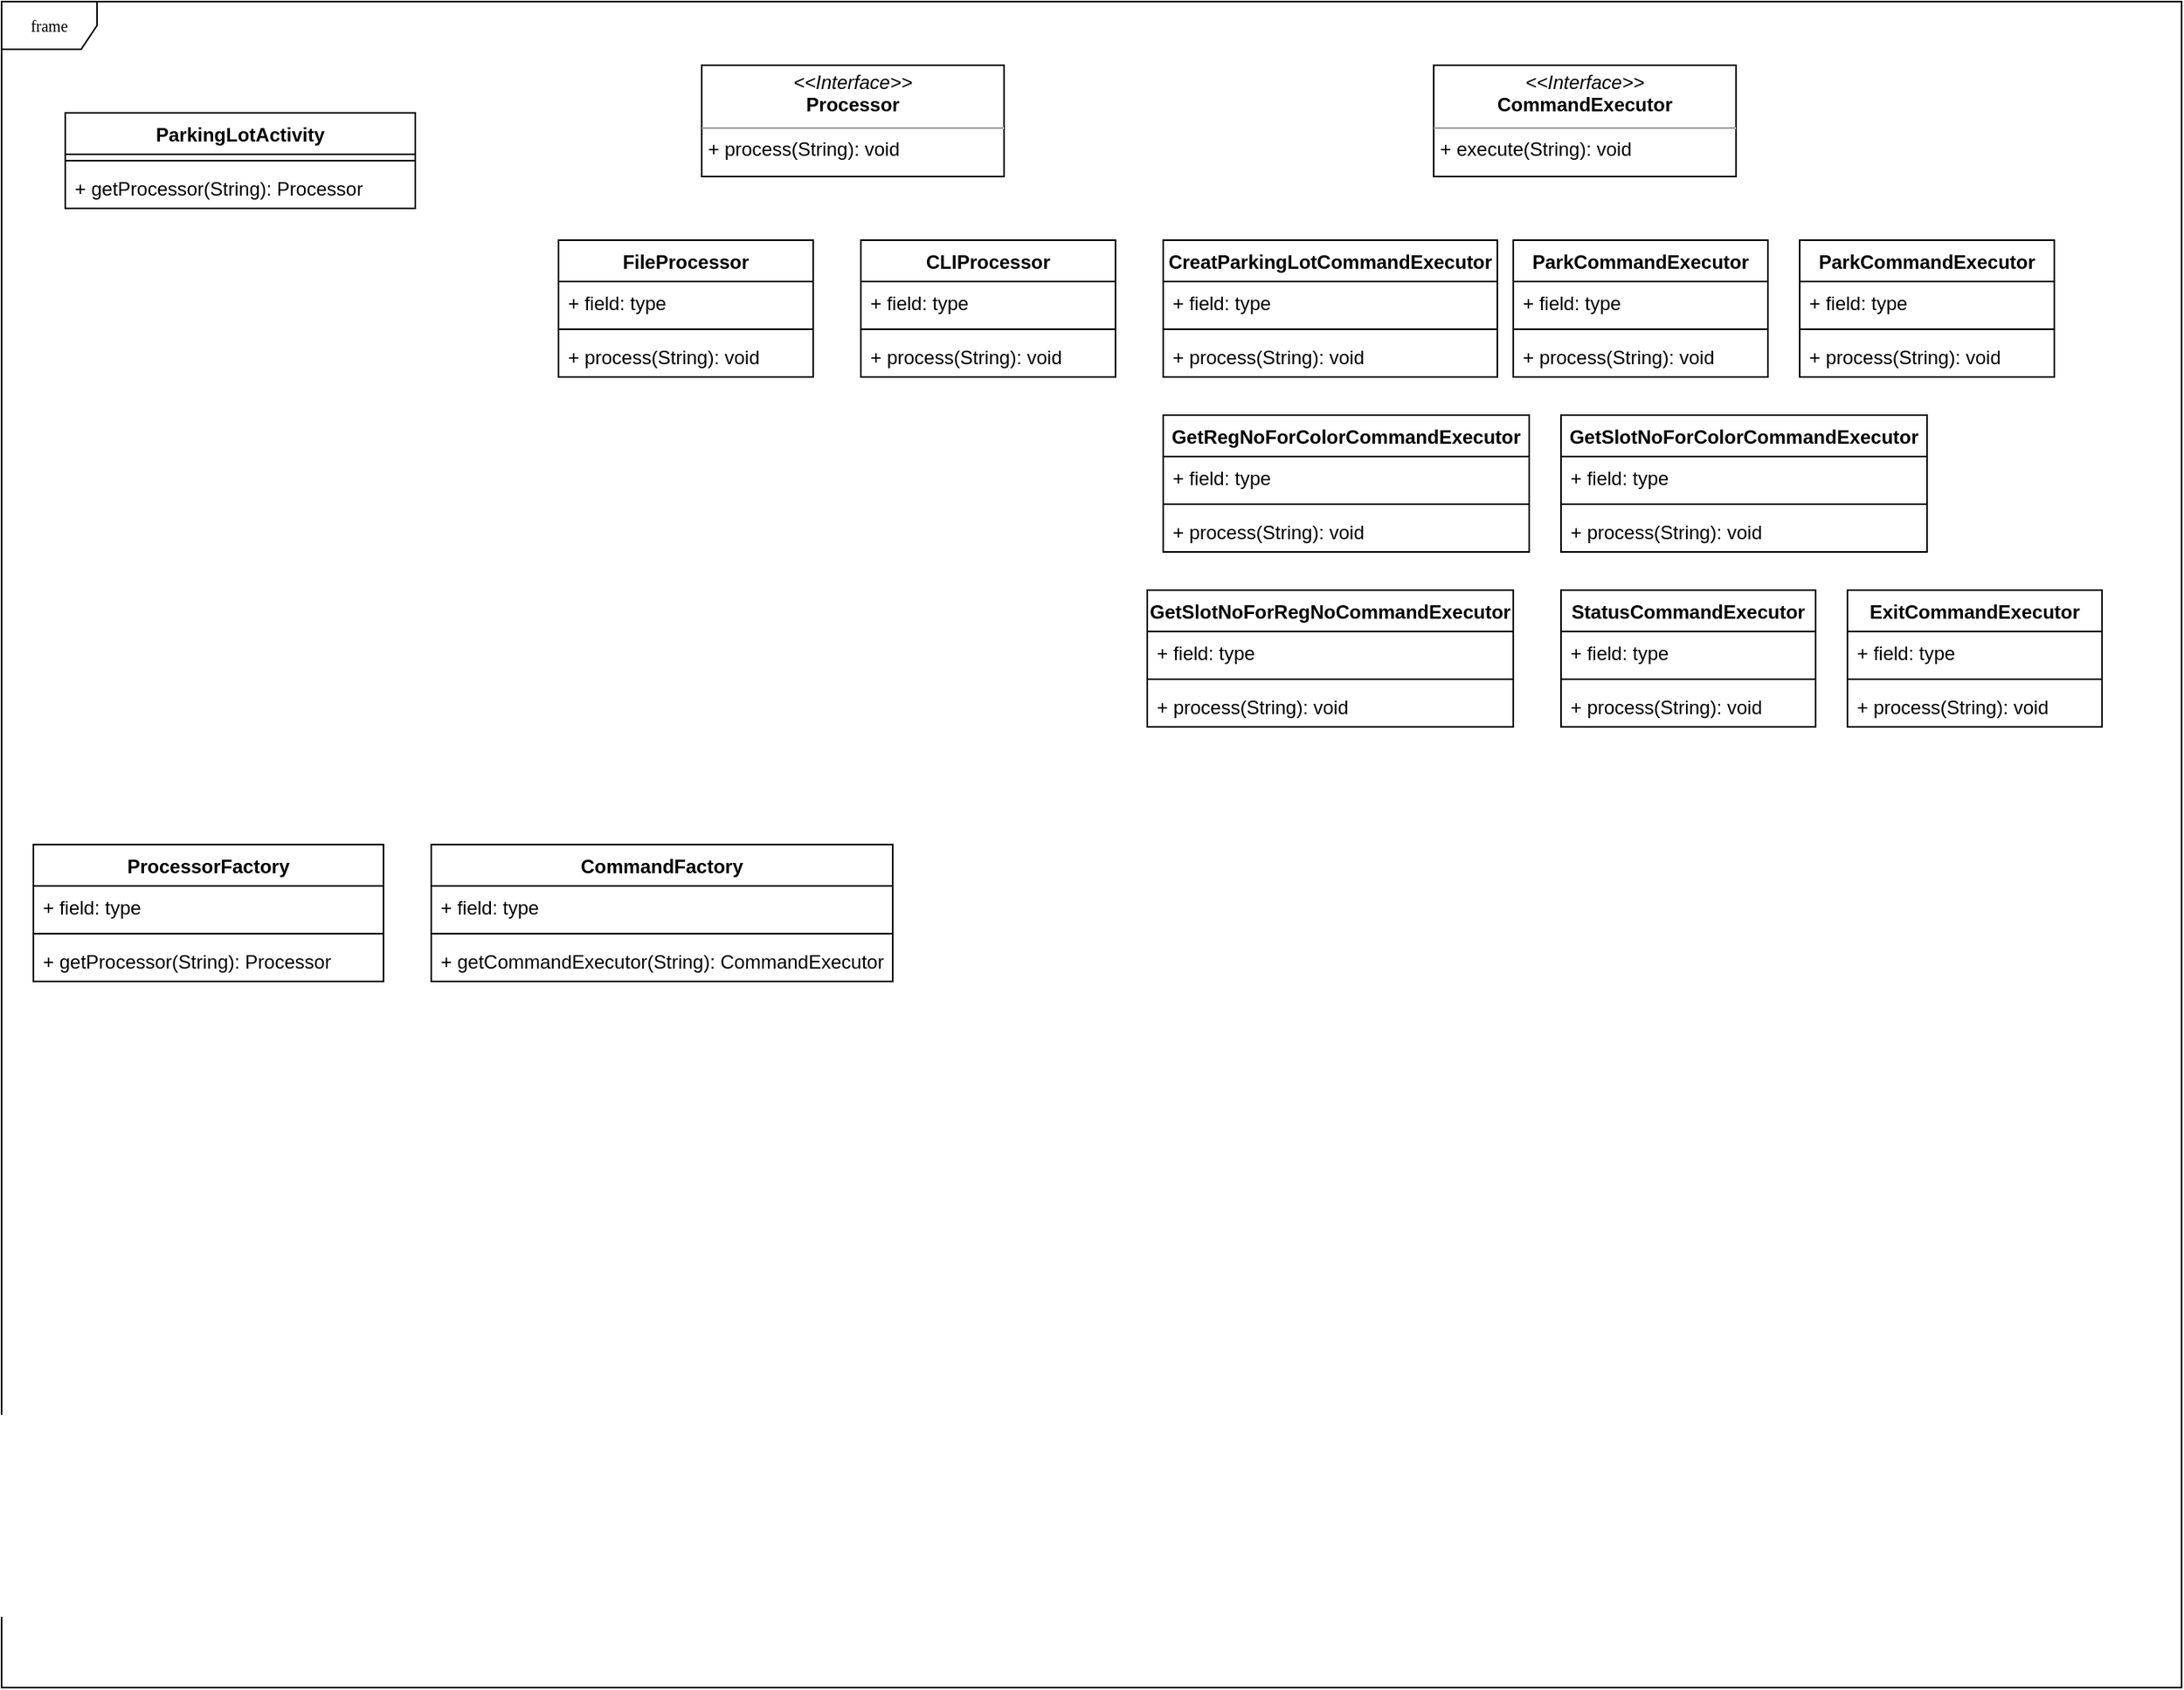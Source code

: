 <mxfile version="14.9.2" type="github">
  <diagram name="Page-1" id="c4acf3e9-155e-7222-9cf6-157b1a14988f">
    <mxGraphModel dx="1666" dy="794" grid="1" gridSize="10" guides="1" tooltips="1" connect="1" arrows="1" fold="1" page="1" pageScale="1" pageWidth="850" pageHeight="1100" background="none" math="0" shadow="0">
      <root>
        <mxCell id="0" />
        <mxCell id="1" parent="0" />
        <mxCell id="17acba5748e5396b-1" value="frame" style="shape=umlFrame;whiteSpace=wrap;html=1;rounded=0;shadow=0;comic=0;labelBackgroundColor=none;strokeWidth=1;fontFamily=Verdana;fontSize=10;align=center;" parent="1" vertex="1">
          <mxGeometry x="10" y="10" width="1370" height="1060" as="geometry" />
        </mxCell>
        <mxCell id="aAuqzf1xYi-Nk-OUqs1t-1" value="ParkingLotActivity" style="swimlane;fontStyle=1;align=center;verticalAlign=top;childLayout=stackLayout;horizontal=1;startSize=26;horizontalStack=0;resizeParent=1;resizeParentMax=0;resizeLast=0;collapsible=1;marginBottom=0;" vertex="1" parent="1">
          <mxGeometry x="50" y="80" width="220" height="60" as="geometry" />
        </mxCell>
        <mxCell id="aAuqzf1xYi-Nk-OUqs1t-3" value="" style="line;strokeWidth=1;fillColor=none;align=left;verticalAlign=middle;spacingTop=-1;spacingLeft=3;spacingRight=3;rotatable=0;labelPosition=right;points=[];portConstraint=eastwest;" vertex="1" parent="aAuqzf1xYi-Nk-OUqs1t-1">
          <mxGeometry y="26" width="220" height="8" as="geometry" />
        </mxCell>
        <mxCell id="aAuqzf1xYi-Nk-OUqs1t-4" value="+ getProcessor(String): Processor" style="text;strokeColor=none;fillColor=none;align=left;verticalAlign=top;spacingLeft=4;spacingRight=4;overflow=hidden;rotatable=0;points=[[0,0.5],[1,0.5]];portConstraint=eastwest;" vertex="1" parent="aAuqzf1xYi-Nk-OUqs1t-1">
          <mxGeometry y="34" width="220" height="26" as="geometry" />
        </mxCell>
        <mxCell id="aAuqzf1xYi-Nk-OUqs1t-14" value="&lt;p style=&quot;margin: 0px ; margin-top: 4px ; text-align: center&quot;&gt;&lt;i&gt;&amp;lt;&amp;lt;Interface&amp;gt;&amp;gt;&lt;/i&gt;&lt;br&gt;&lt;b&gt;Processor&lt;/b&gt;&lt;/p&gt;&lt;hr size=&quot;1&quot;&gt;&lt;p style=&quot;margin: 0px ; margin-left: 4px&quot;&gt;+ process(String): void&lt;br&gt;&lt;/p&gt;" style="verticalAlign=top;align=left;overflow=fill;fontSize=12;fontFamily=Helvetica;html=1;" vertex="1" parent="1">
          <mxGeometry x="450" y="50" width="190" height="70" as="geometry" />
        </mxCell>
        <mxCell id="aAuqzf1xYi-Nk-OUqs1t-15" value="FileProcessor" style="swimlane;fontStyle=1;align=center;verticalAlign=top;childLayout=stackLayout;horizontal=1;startSize=26;horizontalStack=0;resizeParent=1;resizeParentMax=0;resizeLast=0;collapsible=1;marginBottom=0;" vertex="1" parent="1">
          <mxGeometry x="360" y="160" width="160" height="86" as="geometry" />
        </mxCell>
        <mxCell id="aAuqzf1xYi-Nk-OUqs1t-16" value="+ field: type" style="text;strokeColor=none;fillColor=none;align=left;verticalAlign=top;spacingLeft=4;spacingRight=4;overflow=hidden;rotatable=0;points=[[0,0.5],[1,0.5]];portConstraint=eastwest;" vertex="1" parent="aAuqzf1xYi-Nk-OUqs1t-15">
          <mxGeometry y="26" width="160" height="26" as="geometry" />
        </mxCell>
        <mxCell id="aAuqzf1xYi-Nk-OUqs1t-17" value="" style="line;strokeWidth=1;fillColor=none;align=left;verticalAlign=middle;spacingTop=-1;spacingLeft=3;spacingRight=3;rotatable=0;labelPosition=right;points=[];portConstraint=eastwest;" vertex="1" parent="aAuqzf1xYi-Nk-OUqs1t-15">
          <mxGeometry y="52" width="160" height="8" as="geometry" />
        </mxCell>
        <mxCell id="aAuqzf1xYi-Nk-OUqs1t-18" value="+ process(String): void" style="text;strokeColor=none;fillColor=none;align=left;verticalAlign=top;spacingLeft=4;spacingRight=4;overflow=hidden;rotatable=0;points=[[0,0.5],[1,0.5]];portConstraint=eastwest;" vertex="1" parent="aAuqzf1xYi-Nk-OUqs1t-15">
          <mxGeometry y="60" width="160" height="26" as="geometry" />
        </mxCell>
        <mxCell id="aAuqzf1xYi-Nk-OUqs1t-19" value="ProcessorFactory" style="swimlane;fontStyle=1;align=center;verticalAlign=top;childLayout=stackLayout;horizontal=1;startSize=26;horizontalStack=0;resizeParent=1;resizeParentMax=0;resizeLast=0;collapsible=1;marginBottom=0;" vertex="1" parent="1">
          <mxGeometry x="30" y="540" width="220" height="86" as="geometry" />
        </mxCell>
        <mxCell id="aAuqzf1xYi-Nk-OUqs1t-20" value="+ field: type" style="text;strokeColor=none;fillColor=none;align=left;verticalAlign=top;spacingLeft=4;spacingRight=4;overflow=hidden;rotatable=0;points=[[0,0.5],[1,0.5]];portConstraint=eastwest;" vertex="1" parent="aAuqzf1xYi-Nk-OUqs1t-19">
          <mxGeometry y="26" width="220" height="26" as="geometry" />
        </mxCell>
        <mxCell id="aAuqzf1xYi-Nk-OUqs1t-21" value="" style="line;strokeWidth=1;fillColor=none;align=left;verticalAlign=middle;spacingTop=-1;spacingLeft=3;spacingRight=3;rotatable=0;labelPosition=right;points=[];portConstraint=eastwest;" vertex="1" parent="aAuqzf1xYi-Nk-OUqs1t-19">
          <mxGeometry y="52" width="220" height="8" as="geometry" />
        </mxCell>
        <mxCell id="aAuqzf1xYi-Nk-OUqs1t-22" value="+ getProcessor(String): Processor" style="text;strokeColor=none;fillColor=none;align=left;verticalAlign=top;spacingLeft=4;spacingRight=4;overflow=hidden;rotatable=0;points=[[0,0.5],[1,0.5]];portConstraint=eastwest;" vertex="1" parent="aAuqzf1xYi-Nk-OUqs1t-19">
          <mxGeometry y="60" width="220" height="26" as="geometry" />
        </mxCell>
        <mxCell id="aAuqzf1xYi-Nk-OUqs1t-23" value="CommandFactory" style="swimlane;fontStyle=1;align=center;verticalAlign=top;childLayout=stackLayout;horizontal=1;startSize=26;horizontalStack=0;resizeParent=1;resizeParentMax=0;resizeLast=0;collapsible=1;marginBottom=0;" vertex="1" parent="1">
          <mxGeometry x="280" y="540" width="290" height="86" as="geometry" />
        </mxCell>
        <mxCell id="aAuqzf1xYi-Nk-OUqs1t-24" value="+ field: type" style="text;strokeColor=none;fillColor=none;align=left;verticalAlign=top;spacingLeft=4;spacingRight=4;overflow=hidden;rotatable=0;points=[[0,0.5],[1,0.5]];portConstraint=eastwest;" vertex="1" parent="aAuqzf1xYi-Nk-OUqs1t-23">
          <mxGeometry y="26" width="290" height="26" as="geometry" />
        </mxCell>
        <mxCell id="aAuqzf1xYi-Nk-OUqs1t-25" value="" style="line;strokeWidth=1;fillColor=none;align=left;verticalAlign=middle;spacingTop=-1;spacingLeft=3;spacingRight=3;rotatable=0;labelPosition=right;points=[];portConstraint=eastwest;" vertex="1" parent="aAuqzf1xYi-Nk-OUqs1t-23">
          <mxGeometry y="52" width="290" height="8" as="geometry" />
        </mxCell>
        <mxCell id="aAuqzf1xYi-Nk-OUqs1t-26" value="+ getCommandExecutor(String): CommandExecutor" style="text;strokeColor=none;fillColor=none;align=left;verticalAlign=top;spacingLeft=4;spacingRight=4;overflow=hidden;rotatable=0;points=[[0,0.5],[1,0.5]];portConstraint=eastwest;" vertex="1" parent="aAuqzf1xYi-Nk-OUqs1t-23">
          <mxGeometry y="60" width="290" height="26" as="geometry" />
        </mxCell>
        <mxCell id="aAuqzf1xYi-Nk-OUqs1t-27" value="CLIProcessor" style="swimlane;fontStyle=1;align=center;verticalAlign=top;childLayout=stackLayout;horizontal=1;startSize=26;horizontalStack=0;resizeParent=1;resizeParentMax=0;resizeLast=0;collapsible=1;marginBottom=0;" vertex="1" parent="1">
          <mxGeometry x="550" y="160" width="160" height="86" as="geometry" />
        </mxCell>
        <mxCell id="aAuqzf1xYi-Nk-OUqs1t-28" value="+ field: type" style="text;strokeColor=none;fillColor=none;align=left;verticalAlign=top;spacingLeft=4;spacingRight=4;overflow=hidden;rotatable=0;points=[[0,0.5],[1,0.5]];portConstraint=eastwest;" vertex="1" parent="aAuqzf1xYi-Nk-OUqs1t-27">
          <mxGeometry y="26" width="160" height="26" as="geometry" />
        </mxCell>
        <mxCell id="aAuqzf1xYi-Nk-OUqs1t-29" value="" style="line;strokeWidth=1;fillColor=none;align=left;verticalAlign=middle;spacingTop=-1;spacingLeft=3;spacingRight=3;rotatable=0;labelPosition=right;points=[];portConstraint=eastwest;" vertex="1" parent="aAuqzf1xYi-Nk-OUqs1t-27">
          <mxGeometry y="52" width="160" height="8" as="geometry" />
        </mxCell>
        <mxCell id="aAuqzf1xYi-Nk-OUqs1t-30" value="+ process(String): void" style="text;strokeColor=none;fillColor=none;align=left;verticalAlign=top;spacingLeft=4;spacingRight=4;overflow=hidden;rotatable=0;points=[[0,0.5],[1,0.5]];portConstraint=eastwest;" vertex="1" parent="aAuqzf1xYi-Nk-OUqs1t-27">
          <mxGeometry y="60" width="160" height="26" as="geometry" />
        </mxCell>
        <mxCell id="aAuqzf1xYi-Nk-OUqs1t-31" value="&lt;p style=&quot;margin: 0px ; margin-top: 4px ; text-align: center&quot;&gt;&lt;i&gt;&amp;lt;&amp;lt;Interface&amp;gt;&amp;gt;&lt;/i&gt;&lt;br&gt;&lt;b&gt;CommandExecutor&lt;/b&gt;&lt;/p&gt;&lt;hr size=&quot;1&quot;&gt;&lt;p style=&quot;margin: 0px ; margin-left: 4px&quot;&gt;+ execute(String): void&lt;br&gt;&lt;/p&gt;" style="verticalAlign=top;align=left;overflow=fill;fontSize=12;fontFamily=Helvetica;html=1;" vertex="1" parent="1">
          <mxGeometry x="910" y="50" width="190" height="70" as="geometry" />
        </mxCell>
        <mxCell id="aAuqzf1xYi-Nk-OUqs1t-32" value="CreatParkingLotCommandExecutor" style="swimlane;fontStyle=1;align=center;verticalAlign=top;childLayout=stackLayout;horizontal=1;startSize=26;horizontalStack=0;resizeParent=1;resizeParentMax=0;resizeLast=0;collapsible=1;marginBottom=0;" vertex="1" parent="1">
          <mxGeometry x="740" y="160" width="210" height="86" as="geometry" />
        </mxCell>
        <mxCell id="aAuqzf1xYi-Nk-OUqs1t-33" value="+ field: type" style="text;strokeColor=none;fillColor=none;align=left;verticalAlign=top;spacingLeft=4;spacingRight=4;overflow=hidden;rotatable=0;points=[[0,0.5],[1,0.5]];portConstraint=eastwest;" vertex="1" parent="aAuqzf1xYi-Nk-OUqs1t-32">
          <mxGeometry y="26" width="210" height="26" as="geometry" />
        </mxCell>
        <mxCell id="aAuqzf1xYi-Nk-OUqs1t-34" value="" style="line;strokeWidth=1;fillColor=none;align=left;verticalAlign=middle;spacingTop=-1;spacingLeft=3;spacingRight=3;rotatable=0;labelPosition=right;points=[];portConstraint=eastwest;" vertex="1" parent="aAuqzf1xYi-Nk-OUqs1t-32">
          <mxGeometry y="52" width="210" height="8" as="geometry" />
        </mxCell>
        <mxCell id="aAuqzf1xYi-Nk-OUqs1t-35" value="+ process(String): void" style="text;strokeColor=none;fillColor=none;align=left;verticalAlign=top;spacingLeft=4;spacingRight=4;overflow=hidden;rotatable=0;points=[[0,0.5],[1,0.5]];portConstraint=eastwest;" vertex="1" parent="aAuqzf1xYi-Nk-OUqs1t-32">
          <mxGeometry y="60" width="210" height="26" as="geometry" />
        </mxCell>
        <mxCell id="aAuqzf1xYi-Nk-OUqs1t-36" value="ParkCommandExecutor&#xa;" style="swimlane;fontStyle=1;align=center;verticalAlign=top;childLayout=stackLayout;horizontal=1;startSize=26;horizontalStack=0;resizeParent=1;resizeParentMax=0;resizeLast=0;collapsible=1;marginBottom=0;" vertex="1" parent="1">
          <mxGeometry x="960" y="160" width="160" height="86" as="geometry" />
        </mxCell>
        <mxCell id="aAuqzf1xYi-Nk-OUqs1t-37" value="+ field: type" style="text;strokeColor=none;fillColor=none;align=left;verticalAlign=top;spacingLeft=4;spacingRight=4;overflow=hidden;rotatable=0;points=[[0,0.5],[1,0.5]];portConstraint=eastwest;" vertex="1" parent="aAuqzf1xYi-Nk-OUqs1t-36">
          <mxGeometry y="26" width="160" height="26" as="geometry" />
        </mxCell>
        <mxCell id="aAuqzf1xYi-Nk-OUqs1t-38" value="" style="line;strokeWidth=1;fillColor=none;align=left;verticalAlign=middle;spacingTop=-1;spacingLeft=3;spacingRight=3;rotatable=0;labelPosition=right;points=[];portConstraint=eastwest;" vertex="1" parent="aAuqzf1xYi-Nk-OUqs1t-36">
          <mxGeometry y="52" width="160" height="8" as="geometry" />
        </mxCell>
        <mxCell id="aAuqzf1xYi-Nk-OUqs1t-39" value="+ process(String): void" style="text;strokeColor=none;fillColor=none;align=left;verticalAlign=top;spacingLeft=4;spacingRight=4;overflow=hidden;rotatable=0;points=[[0,0.5],[1,0.5]];portConstraint=eastwest;" vertex="1" parent="aAuqzf1xYi-Nk-OUqs1t-36">
          <mxGeometry y="60" width="160" height="26" as="geometry" />
        </mxCell>
        <mxCell id="aAuqzf1xYi-Nk-OUqs1t-40" value="ParkCommandExecutor&#xa;" style="swimlane;fontStyle=1;align=center;verticalAlign=top;childLayout=stackLayout;horizontal=1;startSize=26;horizontalStack=0;resizeParent=1;resizeParentMax=0;resizeLast=0;collapsible=1;marginBottom=0;" vertex="1" parent="1">
          <mxGeometry x="1140" y="160" width="160" height="86" as="geometry" />
        </mxCell>
        <mxCell id="aAuqzf1xYi-Nk-OUqs1t-41" value="+ field: type" style="text;strokeColor=none;fillColor=none;align=left;verticalAlign=top;spacingLeft=4;spacingRight=4;overflow=hidden;rotatable=0;points=[[0,0.5],[1,0.5]];portConstraint=eastwest;" vertex="1" parent="aAuqzf1xYi-Nk-OUqs1t-40">
          <mxGeometry y="26" width="160" height="26" as="geometry" />
        </mxCell>
        <mxCell id="aAuqzf1xYi-Nk-OUqs1t-42" value="" style="line;strokeWidth=1;fillColor=none;align=left;verticalAlign=middle;spacingTop=-1;spacingLeft=3;spacingRight=3;rotatable=0;labelPosition=right;points=[];portConstraint=eastwest;" vertex="1" parent="aAuqzf1xYi-Nk-OUqs1t-40">
          <mxGeometry y="52" width="160" height="8" as="geometry" />
        </mxCell>
        <mxCell id="aAuqzf1xYi-Nk-OUqs1t-43" value="+ process(String): void" style="text;strokeColor=none;fillColor=none;align=left;verticalAlign=top;spacingLeft=4;spacingRight=4;overflow=hidden;rotatable=0;points=[[0,0.5],[1,0.5]];portConstraint=eastwest;" vertex="1" parent="aAuqzf1xYi-Nk-OUqs1t-40">
          <mxGeometry y="60" width="160" height="26" as="geometry" />
        </mxCell>
        <mxCell id="aAuqzf1xYi-Nk-OUqs1t-44" value="GetRegNoForColorCommandExecutor" style="swimlane;fontStyle=1;align=center;verticalAlign=top;childLayout=stackLayout;horizontal=1;startSize=26;horizontalStack=0;resizeParent=1;resizeParentMax=0;resizeLast=0;collapsible=1;marginBottom=0;" vertex="1" parent="1">
          <mxGeometry x="740" y="270" width="230" height="86" as="geometry" />
        </mxCell>
        <mxCell id="aAuqzf1xYi-Nk-OUqs1t-45" value="+ field: type" style="text;strokeColor=none;fillColor=none;align=left;verticalAlign=top;spacingLeft=4;spacingRight=4;overflow=hidden;rotatable=0;points=[[0,0.5],[1,0.5]];portConstraint=eastwest;" vertex="1" parent="aAuqzf1xYi-Nk-OUqs1t-44">
          <mxGeometry y="26" width="230" height="26" as="geometry" />
        </mxCell>
        <mxCell id="aAuqzf1xYi-Nk-OUqs1t-46" value="" style="line;strokeWidth=1;fillColor=none;align=left;verticalAlign=middle;spacingTop=-1;spacingLeft=3;spacingRight=3;rotatable=0;labelPosition=right;points=[];portConstraint=eastwest;" vertex="1" parent="aAuqzf1xYi-Nk-OUqs1t-44">
          <mxGeometry y="52" width="230" height="8" as="geometry" />
        </mxCell>
        <mxCell id="aAuqzf1xYi-Nk-OUqs1t-47" value="+ process(String): void" style="text;strokeColor=none;fillColor=none;align=left;verticalAlign=top;spacingLeft=4;spacingRight=4;overflow=hidden;rotatable=0;points=[[0,0.5],[1,0.5]];portConstraint=eastwest;" vertex="1" parent="aAuqzf1xYi-Nk-OUqs1t-44">
          <mxGeometry y="60" width="230" height="26" as="geometry" />
        </mxCell>
        <mxCell id="aAuqzf1xYi-Nk-OUqs1t-48" value="GetSlotNoForColorCommandExecutor" style="swimlane;fontStyle=1;align=center;verticalAlign=top;childLayout=stackLayout;horizontal=1;startSize=26;horizontalStack=0;resizeParent=1;resizeParentMax=0;resizeLast=0;collapsible=1;marginBottom=0;" vertex="1" parent="1">
          <mxGeometry x="990" y="270" width="230" height="86" as="geometry" />
        </mxCell>
        <mxCell id="aAuqzf1xYi-Nk-OUqs1t-49" value="+ field: type" style="text;strokeColor=none;fillColor=none;align=left;verticalAlign=top;spacingLeft=4;spacingRight=4;overflow=hidden;rotatable=0;points=[[0,0.5],[1,0.5]];portConstraint=eastwest;" vertex="1" parent="aAuqzf1xYi-Nk-OUqs1t-48">
          <mxGeometry y="26" width="230" height="26" as="geometry" />
        </mxCell>
        <mxCell id="aAuqzf1xYi-Nk-OUqs1t-50" value="" style="line;strokeWidth=1;fillColor=none;align=left;verticalAlign=middle;spacingTop=-1;spacingLeft=3;spacingRight=3;rotatable=0;labelPosition=right;points=[];portConstraint=eastwest;" vertex="1" parent="aAuqzf1xYi-Nk-OUqs1t-48">
          <mxGeometry y="52" width="230" height="8" as="geometry" />
        </mxCell>
        <mxCell id="aAuqzf1xYi-Nk-OUqs1t-51" value="+ process(String): void" style="text;strokeColor=none;fillColor=none;align=left;verticalAlign=top;spacingLeft=4;spacingRight=4;overflow=hidden;rotatable=0;points=[[0,0.5],[1,0.5]];portConstraint=eastwest;" vertex="1" parent="aAuqzf1xYi-Nk-OUqs1t-48">
          <mxGeometry y="60" width="230" height="26" as="geometry" />
        </mxCell>
        <mxCell id="aAuqzf1xYi-Nk-OUqs1t-52" value="GetSlotNoForRegNoCommandExecutor" style="swimlane;fontStyle=1;align=center;verticalAlign=top;childLayout=stackLayout;horizontal=1;startSize=26;horizontalStack=0;resizeParent=1;resizeParentMax=0;resizeLast=0;collapsible=1;marginBottom=0;" vertex="1" parent="1">
          <mxGeometry x="730" y="380" width="230" height="86" as="geometry" />
        </mxCell>
        <mxCell id="aAuqzf1xYi-Nk-OUqs1t-53" value="+ field: type" style="text;strokeColor=none;fillColor=none;align=left;verticalAlign=top;spacingLeft=4;spacingRight=4;overflow=hidden;rotatable=0;points=[[0,0.5],[1,0.5]];portConstraint=eastwest;" vertex="1" parent="aAuqzf1xYi-Nk-OUqs1t-52">
          <mxGeometry y="26" width="230" height="26" as="geometry" />
        </mxCell>
        <mxCell id="aAuqzf1xYi-Nk-OUqs1t-54" value="" style="line;strokeWidth=1;fillColor=none;align=left;verticalAlign=middle;spacingTop=-1;spacingLeft=3;spacingRight=3;rotatable=0;labelPosition=right;points=[];portConstraint=eastwest;" vertex="1" parent="aAuqzf1xYi-Nk-OUqs1t-52">
          <mxGeometry y="52" width="230" height="8" as="geometry" />
        </mxCell>
        <mxCell id="aAuqzf1xYi-Nk-OUqs1t-55" value="+ process(String): void" style="text;strokeColor=none;fillColor=none;align=left;verticalAlign=top;spacingLeft=4;spacingRight=4;overflow=hidden;rotatable=0;points=[[0,0.5],[1,0.5]];portConstraint=eastwest;" vertex="1" parent="aAuqzf1xYi-Nk-OUqs1t-52">
          <mxGeometry y="60" width="230" height="26" as="geometry" />
        </mxCell>
        <mxCell id="aAuqzf1xYi-Nk-OUqs1t-56" value="StatusCommandExecutor&#xa;" style="swimlane;fontStyle=1;align=center;verticalAlign=top;childLayout=stackLayout;horizontal=1;startSize=26;horizontalStack=0;resizeParent=1;resizeParentMax=0;resizeLast=0;collapsible=1;marginBottom=0;" vertex="1" parent="1">
          <mxGeometry x="990" y="380" width="160" height="86" as="geometry" />
        </mxCell>
        <mxCell id="aAuqzf1xYi-Nk-OUqs1t-57" value="+ field: type" style="text;strokeColor=none;fillColor=none;align=left;verticalAlign=top;spacingLeft=4;spacingRight=4;overflow=hidden;rotatable=0;points=[[0,0.5],[1,0.5]];portConstraint=eastwest;" vertex="1" parent="aAuqzf1xYi-Nk-OUqs1t-56">
          <mxGeometry y="26" width="160" height="26" as="geometry" />
        </mxCell>
        <mxCell id="aAuqzf1xYi-Nk-OUqs1t-58" value="" style="line;strokeWidth=1;fillColor=none;align=left;verticalAlign=middle;spacingTop=-1;spacingLeft=3;spacingRight=3;rotatable=0;labelPosition=right;points=[];portConstraint=eastwest;" vertex="1" parent="aAuqzf1xYi-Nk-OUqs1t-56">
          <mxGeometry y="52" width="160" height="8" as="geometry" />
        </mxCell>
        <mxCell id="aAuqzf1xYi-Nk-OUqs1t-59" value="+ process(String): void" style="text;strokeColor=none;fillColor=none;align=left;verticalAlign=top;spacingLeft=4;spacingRight=4;overflow=hidden;rotatable=0;points=[[0,0.5],[1,0.5]];portConstraint=eastwest;" vertex="1" parent="aAuqzf1xYi-Nk-OUqs1t-56">
          <mxGeometry y="60" width="160" height="26" as="geometry" />
        </mxCell>
        <mxCell id="aAuqzf1xYi-Nk-OUqs1t-60" value="ExitCommandExecutor&#xa;" style="swimlane;fontStyle=1;align=center;verticalAlign=top;childLayout=stackLayout;horizontal=1;startSize=26;horizontalStack=0;resizeParent=1;resizeParentMax=0;resizeLast=0;collapsible=1;marginBottom=0;" vertex="1" parent="1">
          <mxGeometry x="1170" y="380" width="160" height="86" as="geometry" />
        </mxCell>
        <mxCell id="aAuqzf1xYi-Nk-OUqs1t-61" value="+ field: type" style="text;strokeColor=none;fillColor=none;align=left;verticalAlign=top;spacingLeft=4;spacingRight=4;overflow=hidden;rotatable=0;points=[[0,0.5],[1,0.5]];portConstraint=eastwest;" vertex="1" parent="aAuqzf1xYi-Nk-OUqs1t-60">
          <mxGeometry y="26" width="160" height="26" as="geometry" />
        </mxCell>
        <mxCell id="aAuqzf1xYi-Nk-OUqs1t-62" value="" style="line;strokeWidth=1;fillColor=none;align=left;verticalAlign=middle;spacingTop=-1;spacingLeft=3;spacingRight=3;rotatable=0;labelPosition=right;points=[];portConstraint=eastwest;" vertex="1" parent="aAuqzf1xYi-Nk-OUqs1t-60">
          <mxGeometry y="52" width="160" height="8" as="geometry" />
        </mxCell>
        <mxCell id="aAuqzf1xYi-Nk-OUqs1t-63" value="+ process(String): void" style="text;strokeColor=none;fillColor=none;align=left;verticalAlign=top;spacingLeft=4;spacingRight=4;overflow=hidden;rotatable=0;points=[[0,0.5],[1,0.5]];portConstraint=eastwest;" vertex="1" parent="aAuqzf1xYi-Nk-OUqs1t-60">
          <mxGeometry y="60" width="160" height="26" as="geometry" />
        </mxCell>
      </root>
    </mxGraphModel>
  </diagram>
</mxfile>
